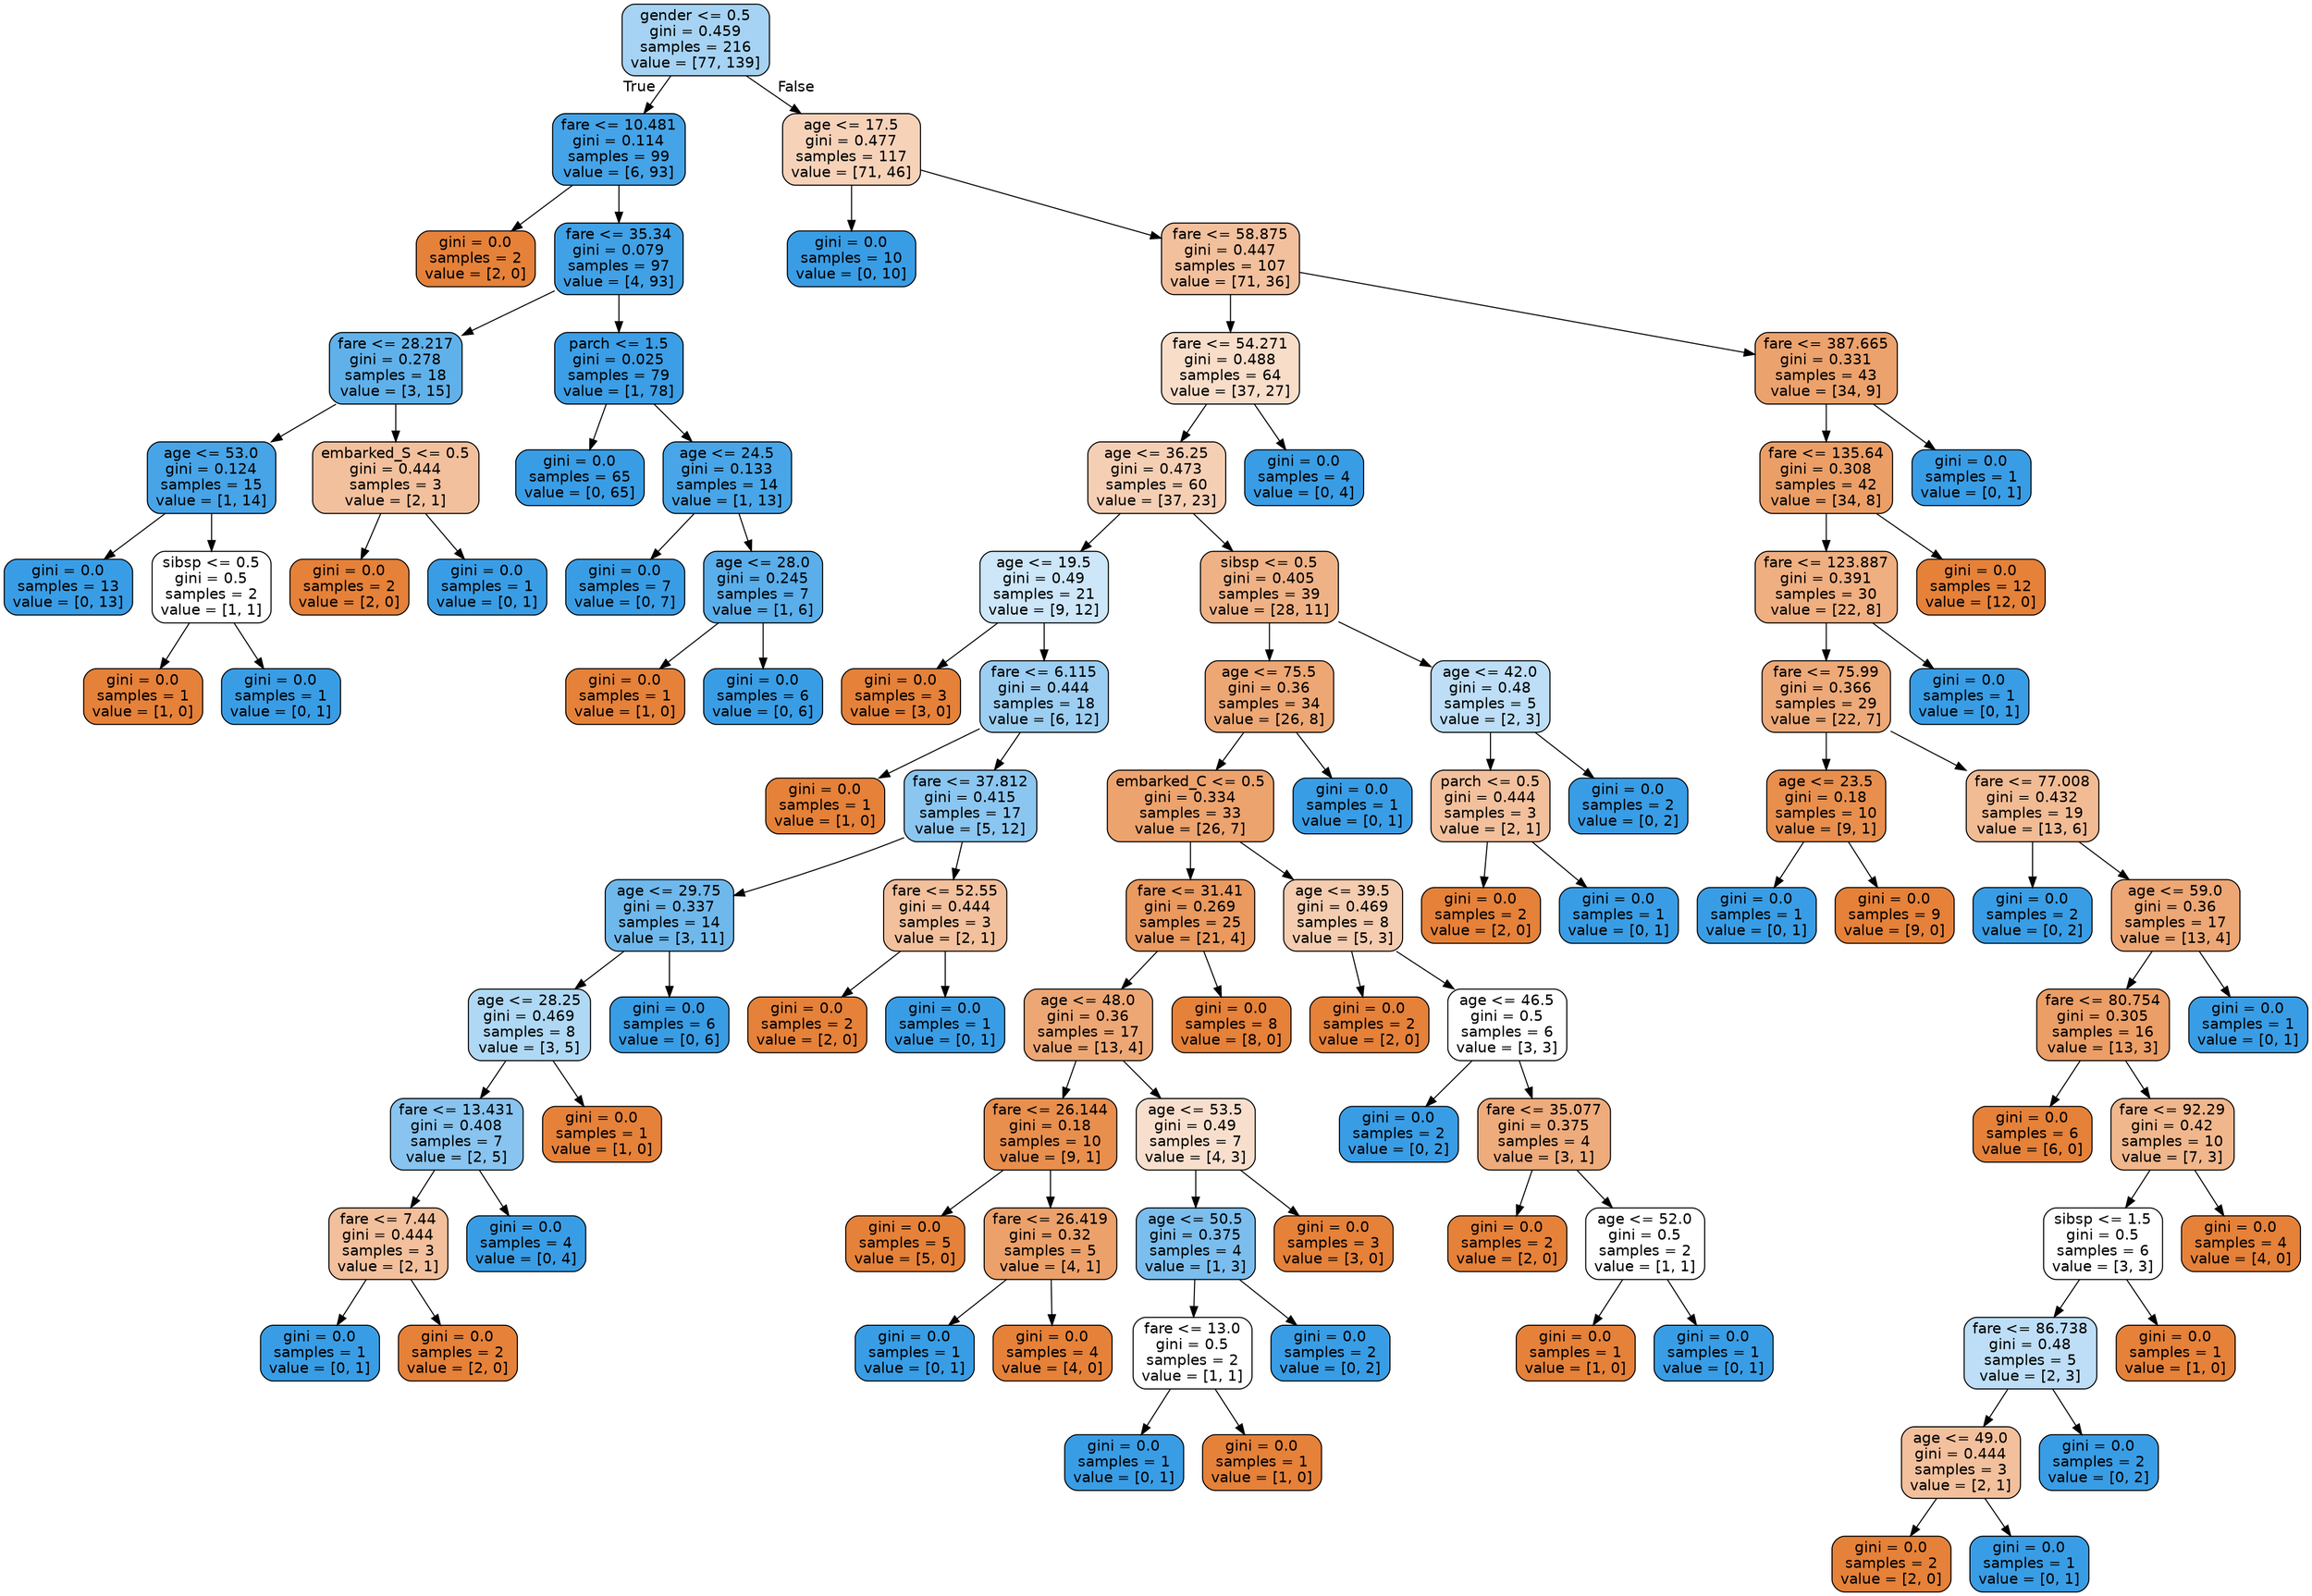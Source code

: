 digraph Tree {
node [shape=box, style="filled, rounded", color="black", fontname=helvetica] ;
edge [fontname=helvetica] ;
0 [label="gender <= 0.5\ngini = 0.459\nsamples = 216\nvalue = [77, 139]", fillcolor="#399de572"] ;
1 [label="fare <= 10.481\ngini = 0.114\nsamples = 99\nvalue = [6, 93]", fillcolor="#399de5ef"] ;
0 -> 1 [labeldistance=2.5, labelangle=45, headlabel="True"] ;
2 [label="gini = 0.0\nsamples = 2\nvalue = [2, 0]", fillcolor="#e58139ff"] ;
1 -> 2 ;
3 [label="fare <= 35.34\ngini = 0.079\nsamples = 97\nvalue = [4, 93]", fillcolor="#399de5f4"] ;
1 -> 3 ;
4 [label="fare <= 28.217\ngini = 0.278\nsamples = 18\nvalue = [3, 15]", fillcolor="#399de5cc"] ;
3 -> 4 ;
5 [label="age <= 53.0\ngini = 0.124\nsamples = 15\nvalue = [1, 14]", fillcolor="#399de5ed"] ;
4 -> 5 ;
6 [label="gini = 0.0\nsamples = 13\nvalue = [0, 13]", fillcolor="#399de5ff"] ;
5 -> 6 ;
7 [label="sibsp <= 0.5\ngini = 0.5\nsamples = 2\nvalue = [1, 1]", fillcolor="#e5813900"] ;
5 -> 7 ;
8 [label="gini = 0.0\nsamples = 1\nvalue = [1, 0]", fillcolor="#e58139ff"] ;
7 -> 8 ;
9 [label="gini = 0.0\nsamples = 1\nvalue = [0, 1]", fillcolor="#399de5ff"] ;
7 -> 9 ;
10 [label="embarked_S <= 0.5\ngini = 0.444\nsamples = 3\nvalue = [2, 1]", fillcolor="#e581397f"] ;
4 -> 10 ;
11 [label="gini = 0.0\nsamples = 2\nvalue = [2, 0]", fillcolor="#e58139ff"] ;
10 -> 11 ;
12 [label="gini = 0.0\nsamples = 1\nvalue = [0, 1]", fillcolor="#399de5ff"] ;
10 -> 12 ;
13 [label="parch <= 1.5\ngini = 0.025\nsamples = 79\nvalue = [1, 78]", fillcolor="#399de5fc"] ;
3 -> 13 ;
14 [label="gini = 0.0\nsamples = 65\nvalue = [0, 65]", fillcolor="#399de5ff"] ;
13 -> 14 ;
15 [label="age <= 24.5\ngini = 0.133\nsamples = 14\nvalue = [1, 13]", fillcolor="#399de5eb"] ;
13 -> 15 ;
16 [label="gini = 0.0\nsamples = 7\nvalue = [0, 7]", fillcolor="#399de5ff"] ;
15 -> 16 ;
17 [label="age <= 28.0\ngini = 0.245\nsamples = 7\nvalue = [1, 6]", fillcolor="#399de5d4"] ;
15 -> 17 ;
18 [label="gini = 0.0\nsamples = 1\nvalue = [1, 0]", fillcolor="#e58139ff"] ;
17 -> 18 ;
19 [label="gini = 0.0\nsamples = 6\nvalue = [0, 6]", fillcolor="#399de5ff"] ;
17 -> 19 ;
20 [label="age <= 17.5\ngini = 0.477\nsamples = 117\nvalue = [71, 46]", fillcolor="#e581395a"] ;
0 -> 20 [labeldistance=2.5, labelangle=-45, headlabel="False"] ;
21 [label="gini = 0.0\nsamples = 10\nvalue = [0, 10]", fillcolor="#399de5ff"] ;
20 -> 21 ;
22 [label="fare <= 58.875\ngini = 0.447\nsamples = 107\nvalue = [71, 36]", fillcolor="#e581397e"] ;
20 -> 22 ;
23 [label="fare <= 54.271\ngini = 0.488\nsamples = 64\nvalue = [37, 27]", fillcolor="#e5813945"] ;
22 -> 23 ;
24 [label="age <= 36.25\ngini = 0.473\nsamples = 60\nvalue = [37, 23]", fillcolor="#e5813960"] ;
23 -> 24 ;
25 [label="age <= 19.5\ngini = 0.49\nsamples = 21\nvalue = [9, 12]", fillcolor="#399de540"] ;
24 -> 25 ;
26 [label="gini = 0.0\nsamples = 3\nvalue = [3, 0]", fillcolor="#e58139ff"] ;
25 -> 26 ;
27 [label="fare <= 6.115\ngini = 0.444\nsamples = 18\nvalue = [6, 12]", fillcolor="#399de57f"] ;
25 -> 27 ;
28 [label="gini = 0.0\nsamples = 1\nvalue = [1, 0]", fillcolor="#e58139ff"] ;
27 -> 28 ;
29 [label="fare <= 37.812\ngini = 0.415\nsamples = 17\nvalue = [5, 12]", fillcolor="#399de595"] ;
27 -> 29 ;
30 [label="age <= 29.75\ngini = 0.337\nsamples = 14\nvalue = [3, 11]", fillcolor="#399de5b9"] ;
29 -> 30 ;
31 [label="age <= 28.25\ngini = 0.469\nsamples = 8\nvalue = [3, 5]", fillcolor="#399de566"] ;
30 -> 31 ;
32 [label="fare <= 13.431\ngini = 0.408\nsamples = 7\nvalue = [2, 5]", fillcolor="#399de599"] ;
31 -> 32 ;
33 [label="fare <= 7.44\ngini = 0.444\nsamples = 3\nvalue = [2, 1]", fillcolor="#e581397f"] ;
32 -> 33 ;
34 [label="gini = 0.0\nsamples = 1\nvalue = [0, 1]", fillcolor="#399de5ff"] ;
33 -> 34 ;
35 [label="gini = 0.0\nsamples = 2\nvalue = [2, 0]", fillcolor="#e58139ff"] ;
33 -> 35 ;
36 [label="gini = 0.0\nsamples = 4\nvalue = [0, 4]", fillcolor="#399de5ff"] ;
32 -> 36 ;
37 [label="gini = 0.0\nsamples = 1\nvalue = [1, 0]", fillcolor="#e58139ff"] ;
31 -> 37 ;
38 [label="gini = 0.0\nsamples = 6\nvalue = [0, 6]", fillcolor="#399de5ff"] ;
30 -> 38 ;
39 [label="fare <= 52.55\ngini = 0.444\nsamples = 3\nvalue = [2, 1]", fillcolor="#e581397f"] ;
29 -> 39 ;
40 [label="gini = 0.0\nsamples = 2\nvalue = [2, 0]", fillcolor="#e58139ff"] ;
39 -> 40 ;
41 [label="gini = 0.0\nsamples = 1\nvalue = [0, 1]", fillcolor="#399de5ff"] ;
39 -> 41 ;
42 [label="sibsp <= 0.5\ngini = 0.405\nsamples = 39\nvalue = [28, 11]", fillcolor="#e581399b"] ;
24 -> 42 ;
43 [label="age <= 75.5\ngini = 0.36\nsamples = 34\nvalue = [26, 8]", fillcolor="#e58139b1"] ;
42 -> 43 ;
44 [label="embarked_C <= 0.5\ngini = 0.334\nsamples = 33\nvalue = [26, 7]", fillcolor="#e58139ba"] ;
43 -> 44 ;
45 [label="fare <= 31.41\ngini = 0.269\nsamples = 25\nvalue = [21, 4]", fillcolor="#e58139ce"] ;
44 -> 45 ;
46 [label="age <= 48.0\ngini = 0.36\nsamples = 17\nvalue = [13, 4]", fillcolor="#e58139b1"] ;
45 -> 46 ;
47 [label="fare <= 26.144\ngini = 0.18\nsamples = 10\nvalue = [9, 1]", fillcolor="#e58139e3"] ;
46 -> 47 ;
48 [label="gini = 0.0\nsamples = 5\nvalue = [5, 0]", fillcolor="#e58139ff"] ;
47 -> 48 ;
49 [label="fare <= 26.419\ngini = 0.32\nsamples = 5\nvalue = [4, 1]", fillcolor="#e58139bf"] ;
47 -> 49 ;
50 [label="gini = 0.0\nsamples = 1\nvalue = [0, 1]", fillcolor="#399de5ff"] ;
49 -> 50 ;
51 [label="gini = 0.0\nsamples = 4\nvalue = [4, 0]", fillcolor="#e58139ff"] ;
49 -> 51 ;
52 [label="age <= 53.5\ngini = 0.49\nsamples = 7\nvalue = [4, 3]", fillcolor="#e5813940"] ;
46 -> 52 ;
53 [label="age <= 50.5\ngini = 0.375\nsamples = 4\nvalue = [1, 3]", fillcolor="#399de5aa"] ;
52 -> 53 ;
54 [label="fare <= 13.0\ngini = 0.5\nsamples = 2\nvalue = [1, 1]", fillcolor="#e5813900"] ;
53 -> 54 ;
55 [label="gini = 0.0\nsamples = 1\nvalue = [0, 1]", fillcolor="#399de5ff"] ;
54 -> 55 ;
56 [label="gini = 0.0\nsamples = 1\nvalue = [1, 0]", fillcolor="#e58139ff"] ;
54 -> 56 ;
57 [label="gini = 0.0\nsamples = 2\nvalue = [0, 2]", fillcolor="#399de5ff"] ;
53 -> 57 ;
58 [label="gini = 0.0\nsamples = 3\nvalue = [3, 0]", fillcolor="#e58139ff"] ;
52 -> 58 ;
59 [label="gini = 0.0\nsamples = 8\nvalue = [8, 0]", fillcolor="#e58139ff"] ;
45 -> 59 ;
60 [label="age <= 39.5\ngini = 0.469\nsamples = 8\nvalue = [5, 3]", fillcolor="#e5813966"] ;
44 -> 60 ;
61 [label="gini = 0.0\nsamples = 2\nvalue = [2, 0]", fillcolor="#e58139ff"] ;
60 -> 61 ;
62 [label="age <= 46.5\ngini = 0.5\nsamples = 6\nvalue = [3, 3]", fillcolor="#e5813900"] ;
60 -> 62 ;
63 [label="gini = 0.0\nsamples = 2\nvalue = [0, 2]", fillcolor="#399de5ff"] ;
62 -> 63 ;
64 [label="fare <= 35.077\ngini = 0.375\nsamples = 4\nvalue = [3, 1]", fillcolor="#e58139aa"] ;
62 -> 64 ;
65 [label="gini = 0.0\nsamples = 2\nvalue = [2, 0]", fillcolor="#e58139ff"] ;
64 -> 65 ;
66 [label="age <= 52.0\ngini = 0.5\nsamples = 2\nvalue = [1, 1]", fillcolor="#e5813900"] ;
64 -> 66 ;
67 [label="gini = 0.0\nsamples = 1\nvalue = [1, 0]", fillcolor="#e58139ff"] ;
66 -> 67 ;
68 [label="gini = 0.0\nsamples = 1\nvalue = [0, 1]", fillcolor="#399de5ff"] ;
66 -> 68 ;
69 [label="gini = 0.0\nsamples = 1\nvalue = [0, 1]", fillcolor="#399de5ff"] ;
43 -> 69 ;
70 [label="age <= 42.0\ngini = 0.48\nsamples = 5\nvalue = [2, 3]", fillcolor="#399de555"] ;
42 -> 70 ;
71 [label="parch <= 0.5\ngini = 0.444\nsamples = 3\nvalue = [2, 1]", fillcolor="#e581397f"] ;
70 -> 71 ;
72 [label="gini = 0.0\nsamples = 2\nvalue = [2, 0]", fillcolor="#e58139ff"] ;
71 -> 72 ;
73 [label="gini = 0.0\nsamples = 1\nvalue = [0, 1]", fillcolor="#399de5ff"] ;
71 -> 73 ;
74 [label="gini = 0.0\nsamples = 2\nvalue = [0, 2]", fillcolor="#399de5ff"] ;
70 -> 74 ;
75 [label="gini = 0.0\nsamples = 4\nvalue = [0, 4]", fillcolor="#399de5ff"] ;
23 -> 75 ;
76 [label="fare <= 387.665\ngini = 0.331\nsamples = 43\nvalue = [34, 9]", fillcolor="#e58139bb"] ;
22 -> 76 ;
77 [label="fare <= 135.64\ngini = 0.308\nsamples = 42\nvalue = [34, 8]", fillcolor="#e58139c3"] ;
76 -> 77 ;
78 [label="fare <= 123.887\ngini = 0.391\nsamples = 30\nvalue = [22, 8]", fillcolor="#e58139a2"] ;
77 -> 78 ;
79 [label="fare <= 75.99\ngini = 0.366\nsamples = 29\nvalue = [22, 7]", fillcolor="#e58139ae"] ;
78 -> 79 ;
80 [label="age <= 23.5\ngini = 0.18\nsamples = 10\nvalue = [9, 1]", fillcolor="#e58139e3"] ;
79 -> 80 ;
81 [label="gini = 0.0\nsamples = 1\nvalue = [0, 1]", fillcolor="#399de5ff"] ;
80 -> 81 ;
82 [label="gini = 0.0\nsamples = 9\nvalue = [9, 0]", fillcolor="#e58139ff"] ;
80 -> 82 ;
83 [label="fare <= 77.008\ngini = 0.432\nsamples = 19\nvalue = [13, 6]", fillcolor="#e5813989"] ;
79 -> 83 ;
84 [label="gini = 0.0\nsamples = 2\nvalue = [0, 2]", fillcolor="#399de5ff"] ;
83 -> 84 ;
85 [label="age <= 59.0\ngini = 0.36\nsamples = 17\nvalue = [13, 4]", fillcolor="#e58139b1"] ;
83 -> 85 ;
86 [label="fare <= 80.754\ngini = 0.305\nsamples = 16\nvalue = [13, 3]", fillcolor="#e58139c4"] ;
85 -> 86 ;
87 [label="gini = 0.0\nsamples = 6\nvalue = [6, 0]", fillcolor="#e58139ff"] ;
86 -> 87 ;
88 [label="fare <= 92.29\ngini = 0.42\nsamples = 10\nvalue = [7, 3]", fillcolor="#e5813992"] ;
86 -> 88 ;
89 [label="sibsp <= 1.5\ngini = 0.5\nsamples = 6\nvalue = [3, 3]", fillcolor="#e5813900"] ;
88 -> 89 ;
90 [label="fare <= 86.738\ngini = 0.48\nsamples = 5\nvalue = [2, 3]", fillcolor="#399de555"] ;
89 -> 90 ;
91 [label="age <= 49.0\ngini = 0.444\nsamples = 3\nvalue = [2, 1]", fillcolor="#e581397f"] ;
90 -> 91 ;
92 [label="gini = 0.0\nsamples = 2\nvalue = [2, 0]", fillcolor="#e58139ff"] ;
91 -> 92 ;
93 [label="gini = 0.0\nsamples = 1\nvalue = [0, 1]", fillcolor="#399de5ff"] ;
91 -> 93 ;
94 [label="gini = 0.0\nsamples = 2\nvalue = [0, 2]", fillcolor="#399de5ff"] ;
90 -> 94 ;
95 [label="gini = 0.0\nsamples = 1\nvalue = [1, 0]", fillcolor="#e58139ff"] ;
89 -> 95 ;
96 [label="gini = 0.0\nsamples = 4\nvalue = [4, 0]", fillcolor="#e58139ff"] ;
88 -> 96 ;
97 [label="gini = 0.0\nsamples = 1\nvalue = [0, 1]", fillcolor="#399de5ff"] ;
85 -> 97 ;
98 [label="gini = 0.0\nsamples = 1\nvalue = [0, 1]", fillcolor="#399de5ff"] ;
78 -> 98 ;
99 [label="gini = 0.0\nsamples = 12\nvalue = [12, 0]", fillcolor="#e58139ff"] ;
77 -> 99 ;
100 [label="gini = 0.0\nsamples = 1\nvalue = [0, 1]", fillcolor="#399de5ff"] ;
76 -> 100 ;
}